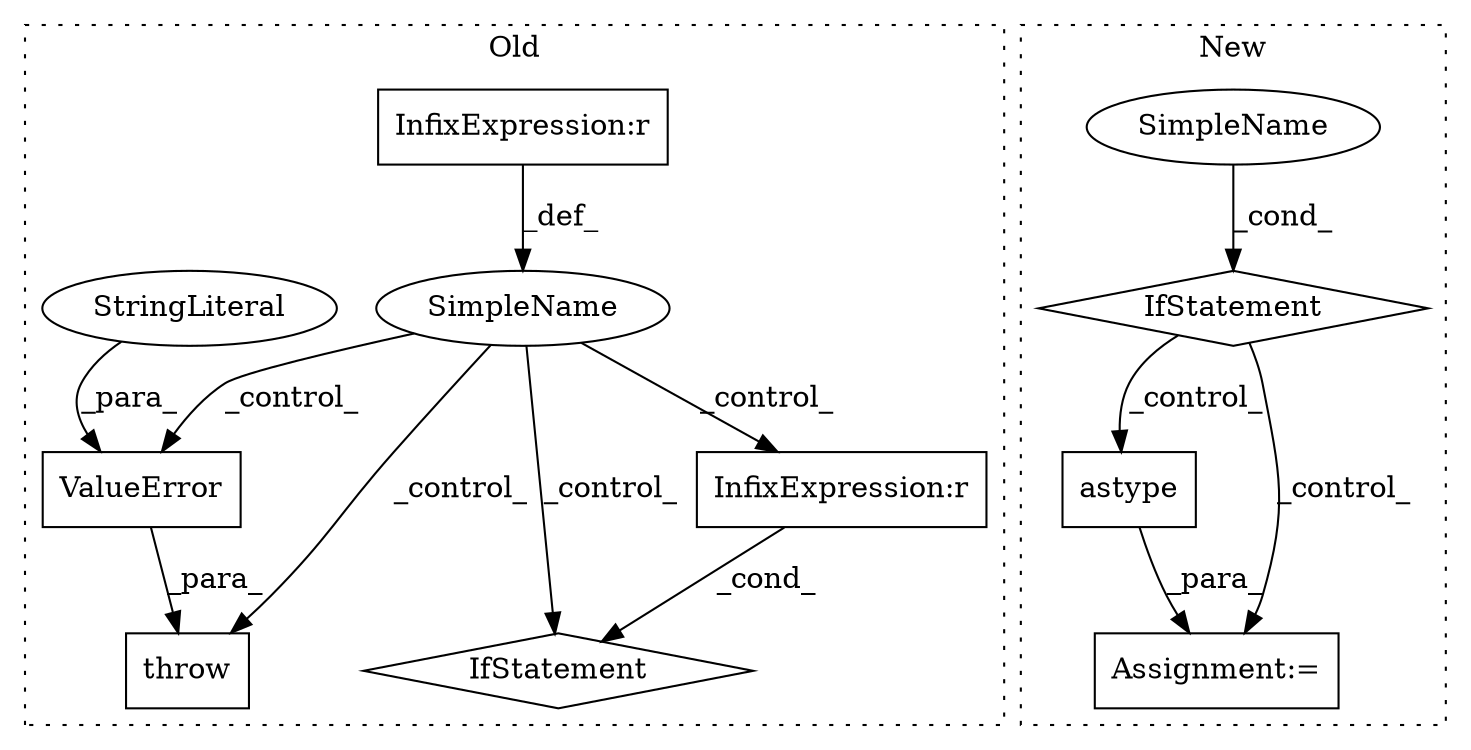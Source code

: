 digraph G {
subgraph cluster0 {
1 [label="ValueError" a="32" s="6438,6487" l="11,1" shape="box"];
3 [label="throw" a="53" s="6432" l="6" shape="box"];
7 [label="SimpleName" a="42" s="" l="" shape="ellipse"];
8 [label="IfStatement" a="25" s="6500,6551" l="4,2" shape="diamond"];
9 [label="StringLiteral" a="45" s="6449" l="38" shape="ellipse"];
10 [label="InfixExpression:r" a="27" s="5523" l="4" shape="box"];
11 [label="InfixExpression:r" a="27" s="6526" l="4" shape="box"];
label = "Old";
style="dotted";
}
subgraph cluster1 {
2 [label="astype" a="32" s="6713,6732" l="7,1" shape="box"];
4 [label="Assignment:=" a="7" s="6694" l="1" shape="box"];
5 [label="SimpleName" a="42" s="" l="" shape="ellipse"];
6 [label="IfStatement" a="25" s="6629,6667" l="4,2" shape="diamond"];
label = "New";
style="dotted";
}
1 -> 3 [label="_para_"];
2 -> 4 [label="_para_"];
5 -> 6 [label="_cond_"];
6 -> 4 [label="_control_"];
6 -> 2 [label="_control_"];
7 -> 8 [label="_control_"];
7 -> 1 [label="_control_"];
7 -> 3 [label="_control_"];
7 -> 11 [label="_control_"];
9 -> 1 [label="_para_"];
10 -> 7 [label="_def_"];
11 -> 8 [label="_cond_"];
}